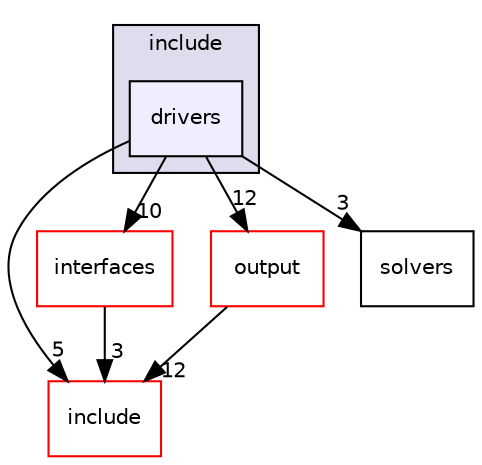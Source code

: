 digraph "/home/boyd/Scrivania/Thesis/SU2/SU2_CFD/include/drivers" {
  compound=true
  node [ fontsize="10", fontname="Helvetica"];
  edge [ labelfontsize="10", labelfontname="Helvetica"];
  subgraph clusterdir_3b735dd5547717c34264cbbbba892a8a {
    graph [ bgcolor="#ddddee", pencolor="black", label="include" fontname="Helvetica", fontsize="10", URL="dir_3b735dd5547717c34264cbbbba892a8a.html"]
  dir_80231ed206c278038542dd1658bd1a4f [shape=box, label="drivers", style="filled", fillcolor="#eeeeff", pencolor="black", URL="dir_80231ed206c278038542dd1658bd1a4f.html"];
  }
  dir_92cb2900980f09bf257878861626e98f [shape=box label="include" fillcolor="white" style="filled" color="red" URL="dir_92cb2900980f09bf257878861626e98f.html"];
  dir_08c7ba3cb7a23e912f9dd6cde1b276c2 [shape=box label="interfaces" fillcolor="white" style="filled" color="red" URL="dir_08c7ba3cb7a23e912f9dd6cde1b276c2.html"];
  dir_d8beb746e2226fd5f8de32cb0a6789ef [shape=box label="output" fillcolor="white" style="filled" color="red" URL="dir_d8beb746e2226fd5f8de32cb0a6789ef.html"];
  dir_263ce66950d22b4a66b695c07cd63e69 [shape=box label="solvers" URL="dir_263ce66950d22b4a66b695c07cd63e69.html"];
  dir_08c7ba3cb7a23e912f9dd6cde1b276c2->dir_92cb2900980f09bf257878861626e98f [headlabel="3", labeldistance=1.5 headhref="dir_000017_000000.html"];
  dir_d8beb746e2226fd5f8de32cb0a6789ef->dir_92cb2900980f09bf257878861626e98f [headlabel="12", labeldistance=1.5 headhref="dir_000023_000000.html"];
  dir_80231ed206c278038542dd1658bd1a4f->dir_92cb2900980f09bf257878861626e98f [headlabel="5", labeldistance=1.5 headhref="dir_000016_000000.html"];
  dir_80231ed206c278038542dd1658bd1a4f->dir_08c7ba3cb7a23e912f9dd6cde1b276c2 [headlabel="10", labeldistance=1.5 headhref="dir_000016_000017.html"];
  dir_80231ed206c278038542dd1658bd1a4f->dir_d8beb746e2226fd5f8de32cb0a6789ef [headlabel="12", labeldistance=1.5 headhref="dir_000016_000023.html"];
  dir_80231ed206c278038542dd1658bd1a4f->dir_263ce66950d22b4a66b695c07cd63e69 [headlabel="3", labeldistance=1.5 headhref="dir_000016_000025.html"];
}
